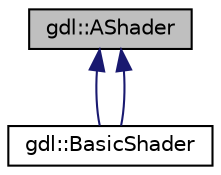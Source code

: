 digraph "gdl::AShader"
{
  edge [fontname="Helvetica",fontsize="10",labelfontname="Helvetica",labelfontsize="10"];
  node [fontname="Helvetica",fontsize="10",shape=record];
  Node1 [label="gdl::AShader",height=0.2,width=0.4,color="black", fillcolor="grey75", style="filled", fontcolor="black"];
  Node1 -> Node2 [dir="back",color="midnightblue",fontsize="10",style="solid",fontname="Helvetica"];
  Node2 [label="gdl::BasicShader",height=0.2,width=0.4,color="black", fillcolor="white", style="filled",URL="$classgdl_1_1_basic_shader.html"];
  Node1 -> Node2 [dir="back",color="midnightblue",fontsize="10",style="solid",fontname="Helvetica"];
}
